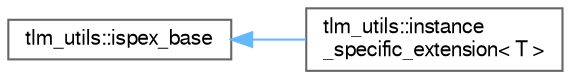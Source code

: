 digraph "Graphical Class Hierarchy"
{
 // LATEX_PDF_SIZE
  bgcolor="transparent";
  edge [fontname=FreeSans,fontsize=10,labelfontname=FreeSans,labelfontsize=10];
  node [fontname=FreeSans,fontsize=10,shape=box,height=0.2,width=0.4];
  rankdir="LR";
  Node0 [id="Node000000",label="tlm_utils::ispex_base",height=0.2,width=0.4,color="grey40", fillcolor="white", style="filled",URL="$a01293.html",tooltip=" "];
  Node0 -> Node1 [id="edge326_Node000000_Node000001",dir="back",color="steelblue1",style="solid",tooltip=" "];
  Node1 [id="Node000001",label="tlm_utils::instance\l_specific_extension\< T \>",height=0.2,width=0.4,color="grey40", fillcolor="white", style="filled",URL="$a01285.html",tooltip=" "];
}
